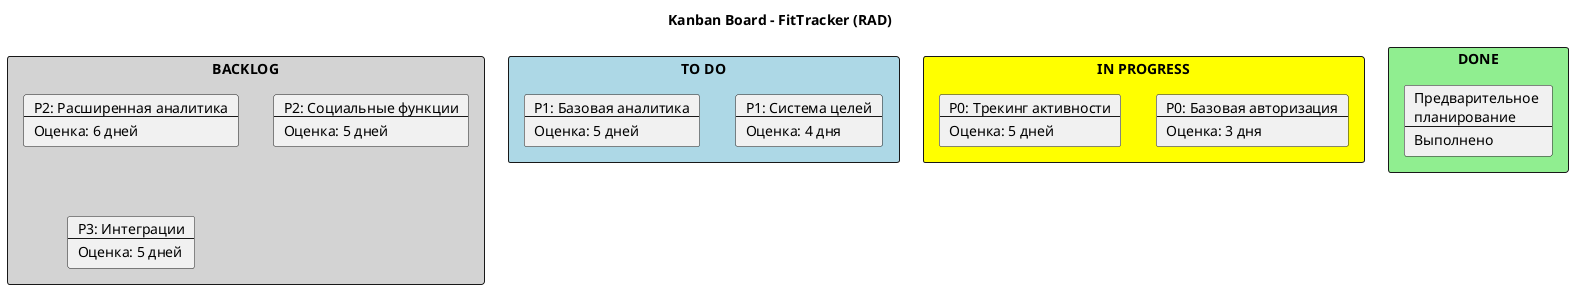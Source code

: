 @startuml
!define _BACKLOG     #LightGrey
!define _TODO        #LightBlue
!define _INPROGRESS  #Yellow
!define _DONE        #LightGreen

title Kanban Board - FitTracker (RAD)

rectangle "BACKLOG" as BL _BACKLOG {
    card P2_1 [
        P2: Расширенная аналитика
        ---
        Оценка: 6 дней
    ]
    card P2_2 [
        P2: Социальные функции
        ---
        Оценка: 5 дней
    ]
    card P3_1 [
        P3: Интеграции
        ---
        Оценка: 5 дней
    ]
}

rectangle "TO DO" as TD _TODO {
    card P1_1 [
        P1: Система целей
        ---
        Оценка: 4 дня
    ]
    card P1_2 [
        P1: Базовая аналитика
        ---
        Оценка: 5 дней
    ]
}

rectangle "IN PROGRESS" as IP _INPROGRESS {
    card P0_1 [
        P0: Базовая авторизация
        ---
        Оценка: 3 дня
    ]
    card P0_2 [
        P0: Трекинг активности
        ---
        Оценка: 5 дней
    ]
}

rectangle "DONE" as DN _DONE {
    card D1 [
        Предварительное 
        планирование
        ---
        Выполнено
    ]
}

@enduml